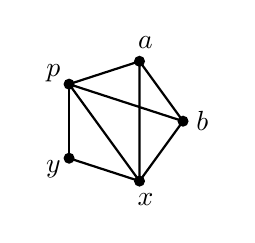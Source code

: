 {
  \begin{tikzpicture}[scale=.8]
\def\ignode#1#2{\fill[color=#2] (#1) circle(2.5pt)}
                \foreach \q/\l in {72/a,144/p,216/y,288/x,360/b} {
                        \draw[thick] (\q-72:1cm) -- (\q:1cm) coordinate 
                        (point\l);
		}
                \foreach \p / \c / \l in 
                {72/\mycol{2}/a,144/\mycol{1}/p,216/\mycol{5}/y,288/\mycol{4}/x,360/\mycol{5}/b} 
                { \ignode{\p:1cm}{black}
                        node[shift={(\p:7pt)},color=black] {$\l$};
		}
                % \node at (0,-2) {};

                \draw[thick]
                (pointa) -- (pointx) --
                (pointp) -- (pointb);

	\end{tikzpicture}
}

